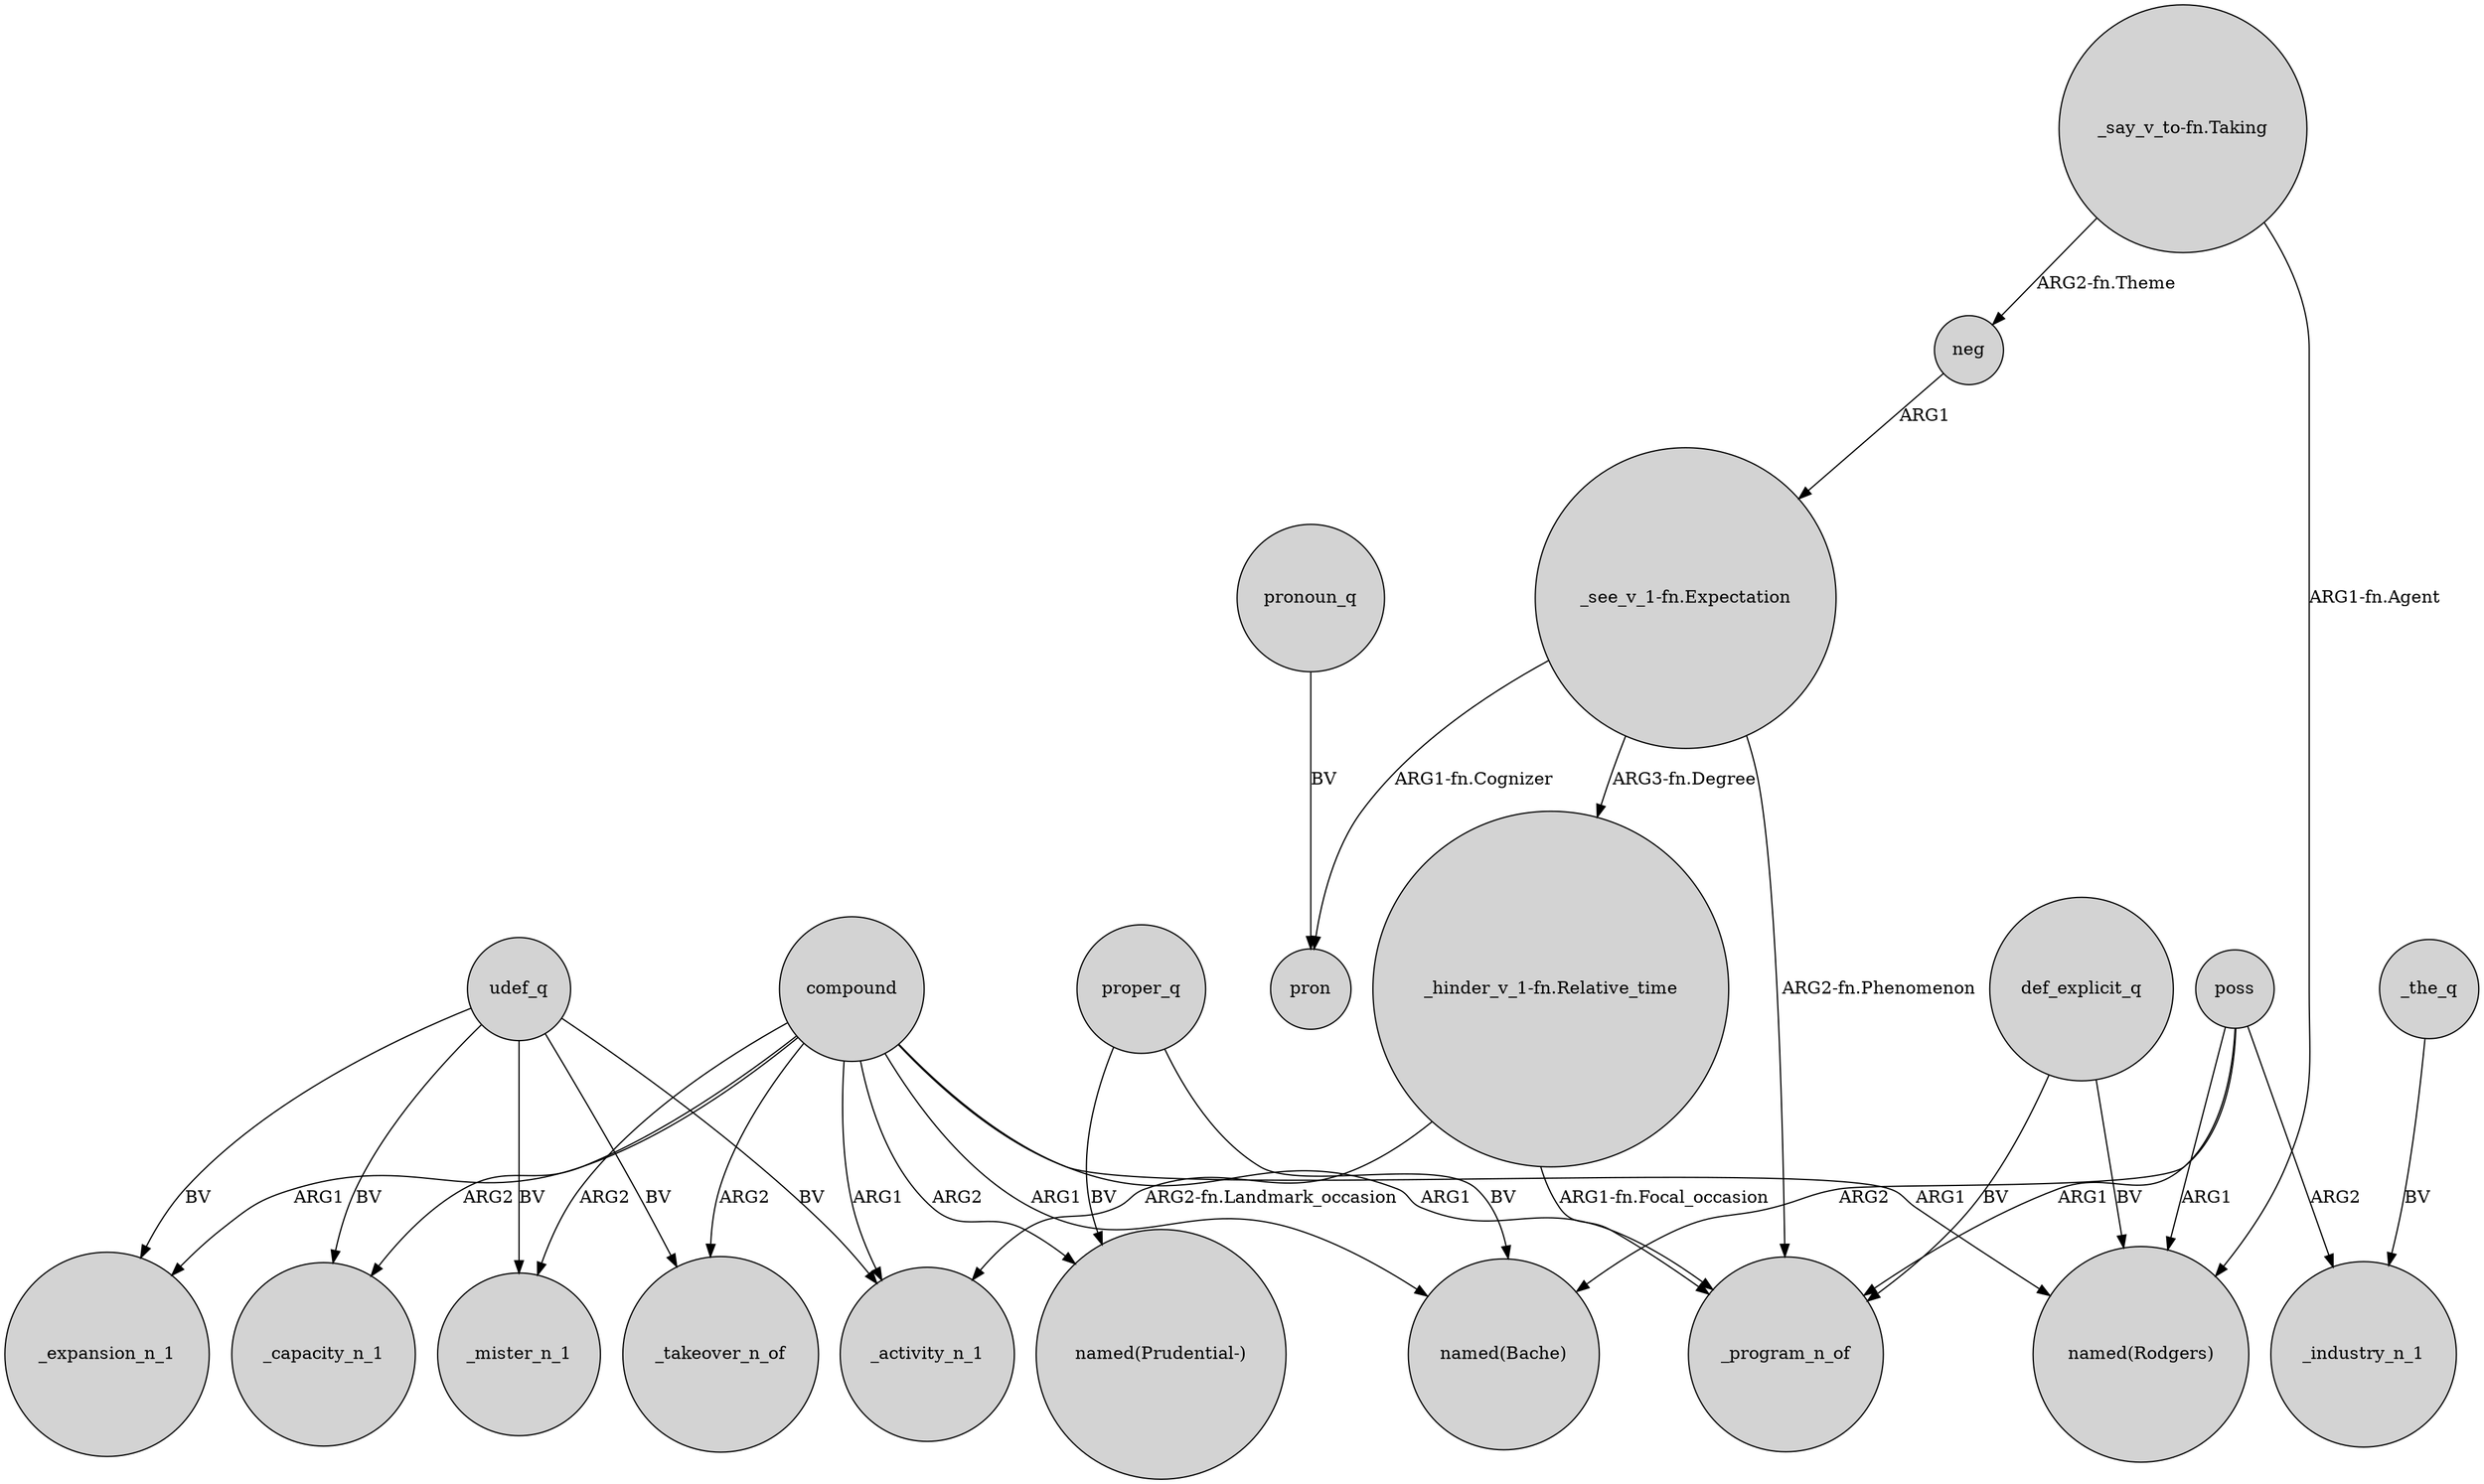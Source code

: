 digraph {
	node [shape=circle style=filled]
	udef_q -> _expansion_n_1 [label=BV]
	compound -> _mister_n_1 [label=ARG2]
	"_see_v_1-fn.Expectation" -> _program_n_of [label="ARG2-fn.Phenomenon"]
	compound -> "named(Bache)" [label=ARG1]
	poss -> "named(Rodgers)" [label=ARG1]
	compound -> "named(Rodgers)" [label=ARG1]
	compound -> _capacity_n_1 [label=ARG2]
	"_say_v_to-fn.Taking" -> neg [label="ARG2-fn.Theme"]
	udef_q -> _mister_n_1 [label=BV]
	"_see_v_1-fn.Expectation" -> "_hinder_v_1-fn.Relative_time" [label="ARG3-fn.Degree"]
	poss -> _industry_n_1 [label=ARG2]
	udef_q -> _takeover_n_of [label=BV]
	poss -> _program_n_of [label=ARG1]
	pronoun_q -> pron [label=BV]
	compound -> _program_n_of [label=ARG1]
	"_say_v_to-fn.Taking" -> "named(Rodgers)" [label="ARG1-fn.Agent"]
	compound -> "named(Prudential-)" [label=ARG2]
	neg -> "_see_v_1-fn.Expectation" [label=ARG1]
	proper_q -> "named(Prudential-)" [label=BV]
	"_see_v_1-fn.Expectation" -> pron [label="ARG1-fn.Cognizer"]
	def_explicit_q -> _program_n_of [label=BV]
	compound -> _expansion_n_1 [label=ARG1]
	udef_q -> _capacity_n_1 [label=BV]
	"_hinder_v_1-fn.Relative_time" -> _program_n_of [label="ARG1-fn.Focal_occasion"]
	compound -> _takeover_n_of [label=ARG2]
	poss -> "named(Bache)" [label=ARG2]
	def_explicit_q -> "named(Rodgers)" [label=BV]
	proper_q -> "named(Bache)" [label=BV]
	udef_q -> _activity_n_1 [label=BV]
	_the_q -> _industry_n_1 [label=BV]
	"_hinder_v_1-fn.Relative_time" -> _activity_n_1 [label="ARG2-fn.Landmark_occasion"]
	compound -> _activity_n_1 [label=ARG1]
}
